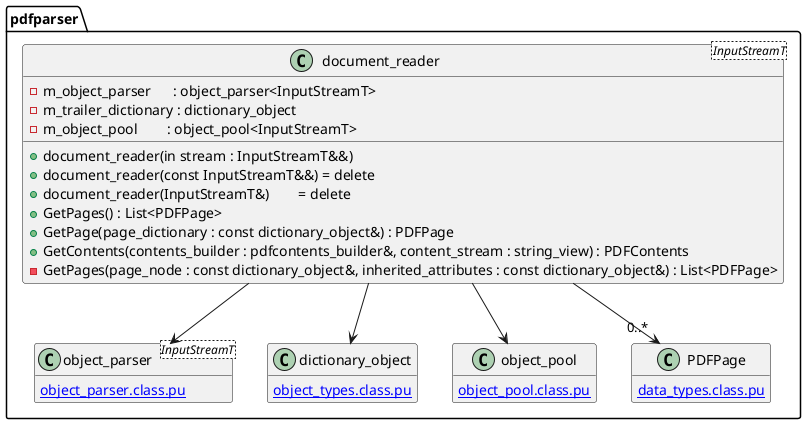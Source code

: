 @startuml document_reader
hide empty members
namespace pdfparser {
class document_reader<InputStreamT> {
	-m_object_parser      : object_parser<InputStreamT>
	-m_trailer_dictionary : dictionary_object
	-m_object_pool        : object_pool<InputStreamT>

	+document_reader(in stream : InputStreamT&&)
	+document_reader(const InputStreamT&&) = delete
	+document_reader(InputStreamT&)        = delete
	+GetPages() : List<PDFPage>
	+GetPage(page_dictionary : const dictionary_object&) : PDFPage
	+GetContents(contents_builder : pdfcontents_builder&, content_stream : string_view) : PDFContents
	-GetPages(page_node : const dictionary_object&, inherited_attributes : const dictionary_object&) : List<PDFPage>
}
document_reader --> object_parser
document_reader --> dictionary_object 
document_reader --> object_pool
document_reader --> "0..*" PDFPage

class object_parser<InputStreamT> {
	[[object_parser.class.pu]]
}
class object_pool {
	[[object_pool.class.pu]]
}
class dictionary_object {
	[[object_types.class.pu]]
}
class PDFPage {
	[[data_types.class.pu]]
}
@enduml
